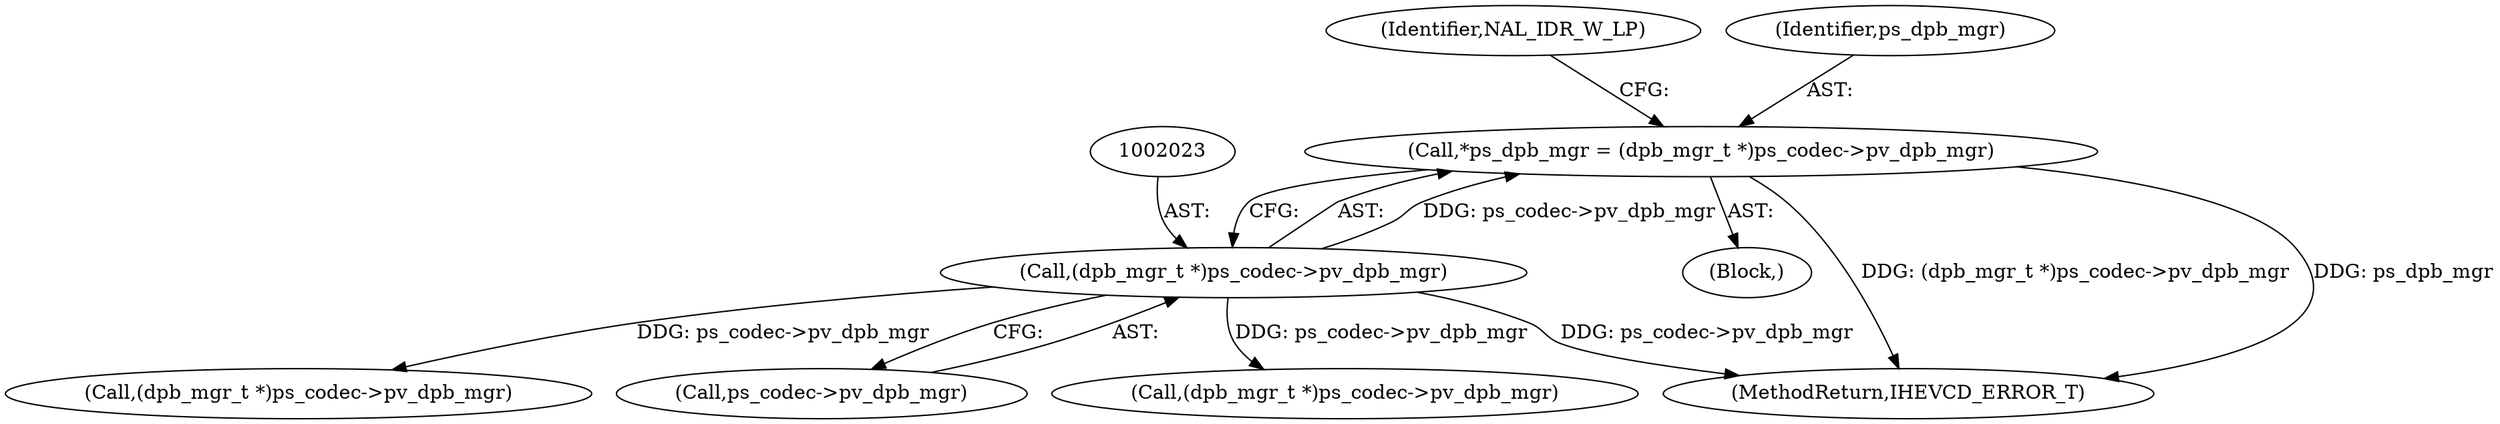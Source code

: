 digraph "0_Android_913d9e8d93d6b81bb8eac3fc2c1426651f5b259d@pointer" {
"1002020" [label="(Call,*ps_dpb_mgr = (dpb_mgr_t *)ps_codec->pv_dpb_mgr)"];
"1002022" [label="(Call,(dpb_mgr_t *)ps_codec->pv_dpb_mgr)"];
"1002018" [label="(Block,)"];
"1002031" [label="(Identifier,NAL_IDR_W_LP)"];
"1002617" [label="(MethodReturn,IHEVCD_ERROR_T)"];
"1002020" [label="(Call,*ps_dpb_mgr = (dpb_mgr_t *)ps_codec->pv_dpb_mgr)"];
"1002223" [label="(Call,(dpb_mgr_t *)ps_codec->pv_dpb_mgr)"];
"1002022" [label="(Call,(dpb_mgr_t *)ps_codec->pv_dpb_mgr)"];
"1002024" [label="(Call,ps_codec->pv_dpb_mgr)"];
"1002096" [label="(Call,(dpb_mgr_t *)ps_codec->pv_dpb_mgr)"];
"1002021" [label="(Identifier,ps_dpb_mgr)"];
"1002020" -> "1002018"  [label="AST: "];
"1002020" -> "1002022"  [label="CFG: "];
"1002021" -> "1002020"  [label="AST: "];
"1002022" -> "1002020"  [label="AST: "];
"1002031" -> "1002020"  [label="CFG: "];
"1002020" -> "1002617"  [label="DDG: (dpb_mgr_t *)ps_codec->pv_dpb_mgr"];
"1002020" -> "1002617"  [label="DDG: ps_dpb_mgr"];
"1002022" -> "1002020"  [label="DDG: ps_codec->pv_dpb_mgr"];
"1002022" -> "1002024"  [label="CFG: "];
"1002023" -> "1002022"  [label="AST: "];
"1002024" -> "1002022"  [label="AST: "];
"1002022" -> "1002617"  [label="DDG: ps_codec->pv_dpb_mgr"];
"1002022" -> "1002096"  [label="DDG: ps_codec->pv_dpb_mgr"];
"1002022" -> "1002223"  [label="DDG: ps_codec->pv_dpb_mgr"];
}
